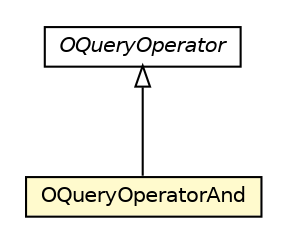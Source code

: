 #!/usr/local/bin/dot
#
# Class diagram 
# Generated by UMLGraph version R5_6-24-gf6e263 (http://www.umlgraph.org/)
#

digraph G {
	edge [fontname="Helvetica",fontsize=10,labelfontname="Helvetica",labelfontsize=10];
	node [fontname="Helvetica",fontsize=10,shape=plaintext];
	nodesep=0.25;
	ranksep=0.5;
	// com.orientechnologies.orient.core.sql.operator.OQueryOperatorAnd
	c2866313 [label=<<table title="com.orientechnologies.orient.core.sql.operator.OQueryOperatorAnd" border="0" cellborder="1" cellspacing="0" cellpadding="2" port="p" bgcolor="lemonChiffon" href="./OQueryOperatorAnd.html">
		<tr><td><table border="0" cellspacing="0" cellpadding="1">
<tr><td align="center" balign="center"> OQueryOperatorAnd </td></tr>
		</table></td></tr>
		</table>>, URL="./OQueryOperatorAnd.html", fontname="Helvetica", fontcolor="black", fontsize=10.0];
	// com.orientechnologies.orient.core.sql.operator.OQueryOperator
	c2866320 [label=<<table title="com.orientechnologies.orient.core.sql.operator.OQueryOperator" border="0" cellborder="1" cellspacing="0" cellpadding="2" port="p" href="./OQueryOperator.html">
		<tr><td><table border="0" cellspacing="0" cellpadding="1">
<tr><td align="center" balign="center"><font face="Helvetica-Oblique"> OQueryOperator </font></td></tr>
		</table></td></tr>
		</table>>, URL="./OQueryOperator.html", fontname="Helvetica", fontcolor="black", fontsize=10.0];
	//com.orientechnologies.orient.core.sql.operator.OQueryOperatorAnd extends com.orientechnologies.orient.core.sql.operator.OQueryOperator
	c2866320:p -> c2866313:p [dir=back,arrowtail=empty];
}

